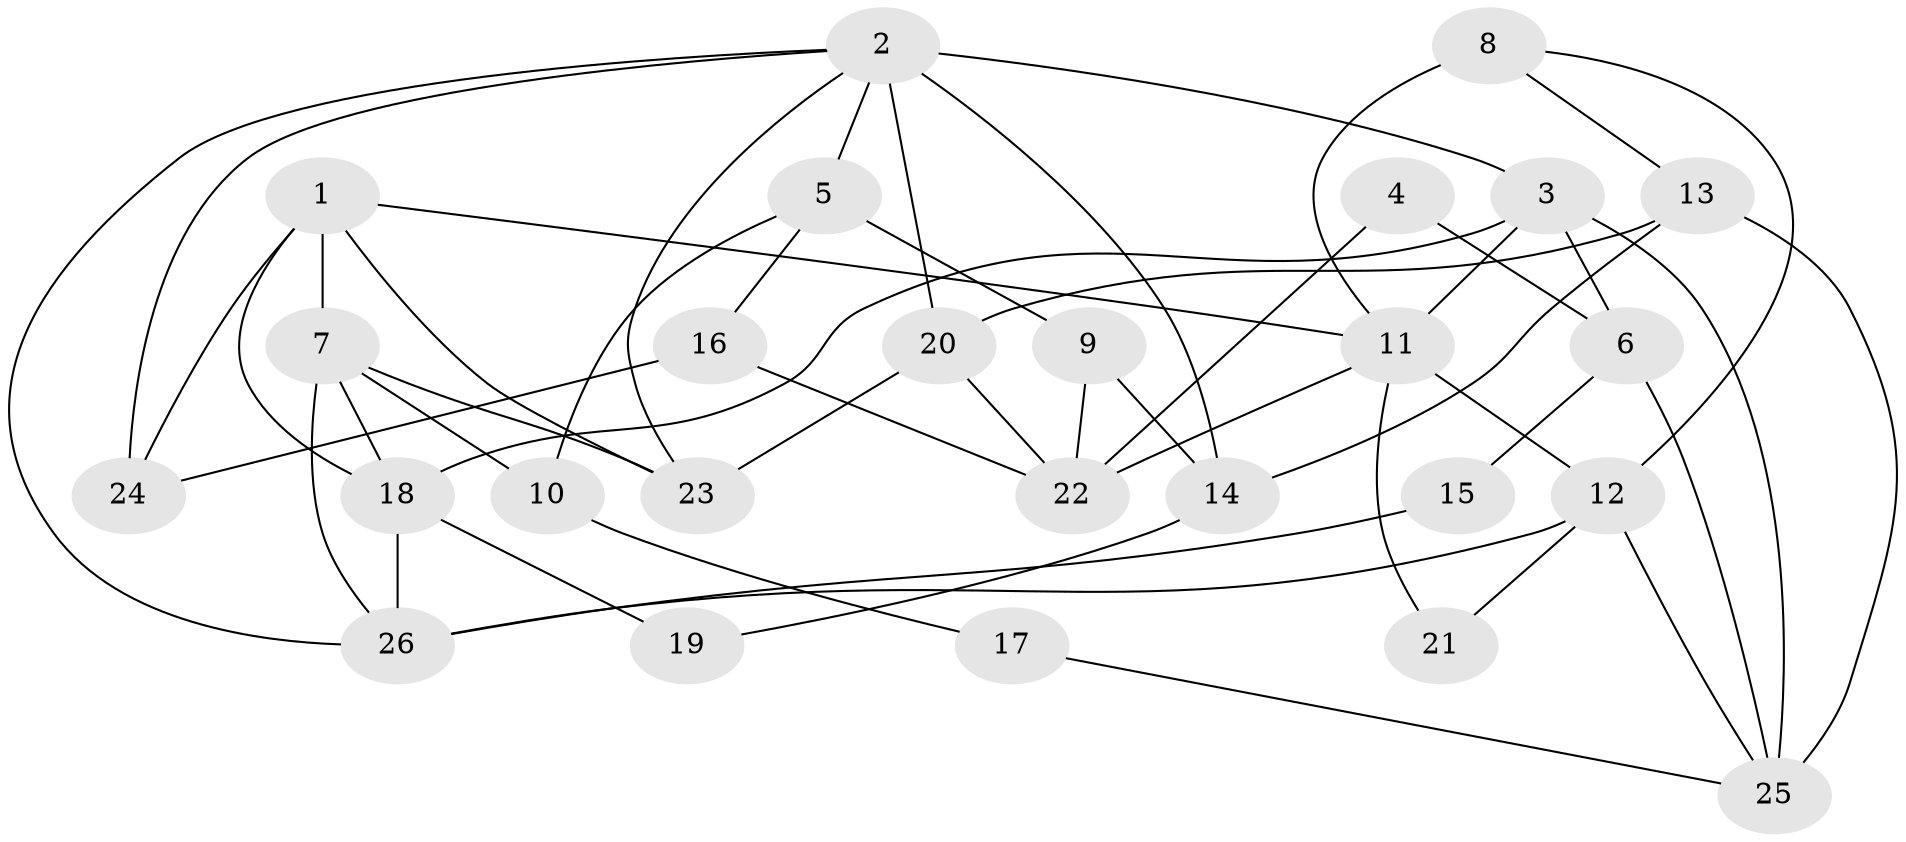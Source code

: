 // original degree distribution, {4: 0.11538461538461539, 6: 0.05128205128205128, 10: 0.01282051282051282, 2: 0.3076923076923077, 3: 0.20512820512820512, 5: 0.10256410256410256, 7: 0.01282051282051282, 1: 0.19230769230769232}
// Generated by graph-tools (version 1.1) at 2025/36/03/04/25 23:36:10]
// undirected, 26 vertices, 51 edges
graph export_dot {
  node [color=gray90,style=filled];
  1;
  2;
  3;
  4;
  5;
  6;
  7;
  8;
  9;
  10;
  11;
  12;
  13;
  14;
  15;
  16;
  17;
  18;
  19;
  20;
  21;
  22;
  23;
  24;
  25;
  26;
  1 -- 7 [weight=1.0];
  1 -- 11 [weight=1.0];
  1 -- 18 [weight=1.0];
  1 -- 23 [weight=1.0];
  1 -- 24 [weight=1.0];
  2 -- 3 [weight=1.0];
  2 -- 5 [weight=1.0];
  2 -- 14 [weight=2.0];
  2 -- 20 [weight=1.0];
  2 -- 23 [weight=1.0];
  2 -- 24 [weight=1.0];
  2 -- 26 [weight=1.0];
  3 -- 6 [weight=1.0];
  3 -- 11 [weight=1.0];
  3 -- 18 [weight=1.0];
  3 -- 25 [weight=2.0];
  4 -- 6 [weight=1.0];
  4 -- 22 [weight=1.0];
  5 -- 9 [weight=2.0];
  5 -- 10 [weight=1.0];
  5 -- 16 [weight=1.0];
  6 -- 15 [weight=1.0];
  6 -- 25 [weight=1.0];
  7 -- 10 [weight=1.0];
  7 -- 18 [weight=1.0];
  7 -- 23 [weight=2.0];
  7 -- 26 [weight=1.0];
  8 -- 11 [weight=2.0];
  8 -- 12 [weight=1.0];
  8 -- 13 [weight=1.0];
  9 -- 14 [weight=1.0];
  9 -- 22 [weight=3.0];
  10 -- 17 [weight=1.0];
  11 -- 12 [weight=2.0];
  11 -- 21 [weight=1.0];
  11 -- 22 [weight=1.0];
  12 -- 21 [weight=1.0];
  12 -- 25 [weight=1.0];
  12 -- 26 [weight=1.0];
  13 -- 14 [weight=2.0];
  13 -- 20 [weight=1.0];
  13 -- 25 [weight=1.0];
  14 -- 19 [weight=1.0];
  15 -- 26 [weight=1.0];
  16 -- 22 [weight=1.0];
  16 -- 24 [weight=1.0];
  17 -- 25 [weight=1.0];
  18 -- 19 [weight=1.0];
  18 -- 26 [weight=2.0];
  20 -- 22 [weight=2.0];
  20 -- 23 [weight=1.0];
}
